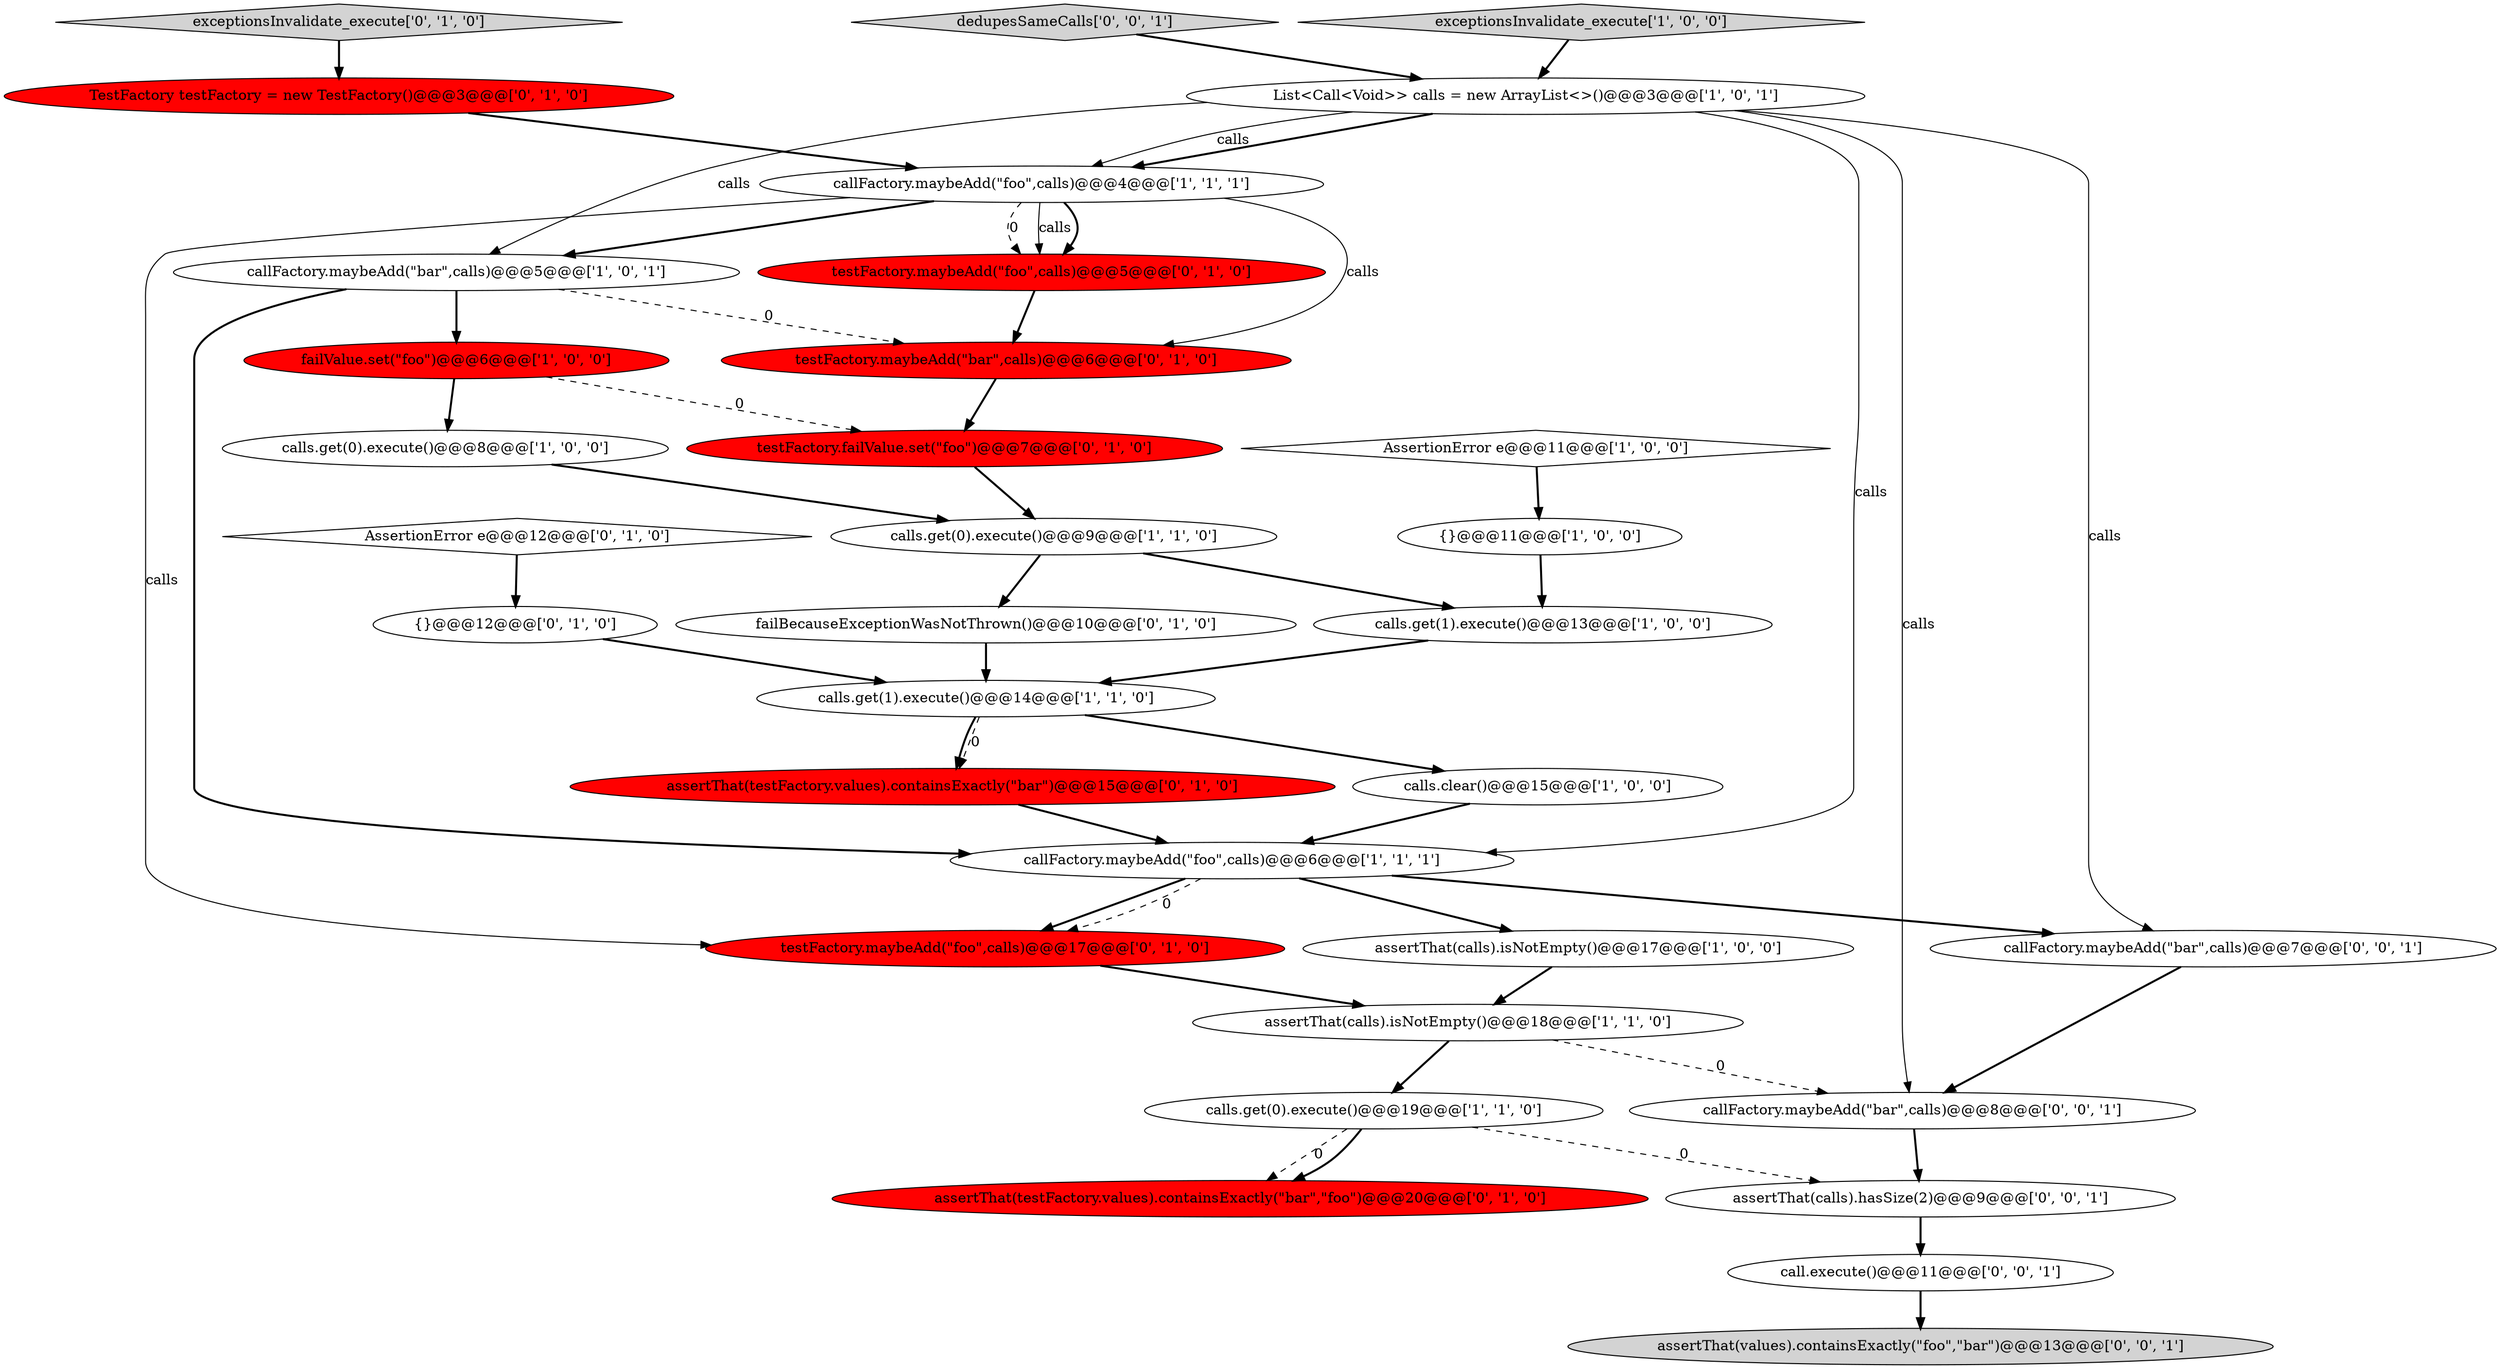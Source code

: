 digraph {
17 [style = filled, label = "failBecauseExceptionWasNotThrown()@@@10@@@['0', '1', '0']", fillcolor = white, shape = ellipse image = "AAA0AAABBB2BBB"];
20 [style = filled, label = "assertThat(testFactory.values).containsExactly(\"bar\")@@@15@@@['0', '1', '0']", fillcolor = red, shape = ellipse image = "AAA1AAABBB2BBB"];
31 [style = filled, label = "assertThat(values).containsExactly(\"foo\",\"bar\")@@@13@@@['0', '0', '1']", fillcolor = lightgray, shape = ellipse image = "AAA0AAABBB3BBB"];
11 [style = filled, label = "callFactory.maybeAdd(\"foo\",calls)@@@4@@@['1', '1', '1']", fillcolor = white, shape = ellipse image = "AAA0AAABBB1BBB"];
13 [style = filled, label = "exceptionsInvalidate_execute['1', '0', '0']", fillcolor = lightgray, shape = diamond image = "AAA0AAABBB1BBB"];
28 [style = filled, label = "call.execute()@@@11@@@['0', '0', '1']", fillcolor = white, shape = ellipse image = "AAA0AAABBB3BBB"];
9 [style = filled, label = "calls.get(0).execute()@@@8@@@['1', '0', '0']", fillcolor = white, shape = ellipse image = "AAA0AAABBB1BBB"];
15 [style = filled, label = "assertThat(calls).isNotEmpty()@@@18@@@['1', '1', '0']", fillcolor = white, shape = ellipse image = "AAA0AAABBB1BBB"];
26 [style = filled, label = "assertThat(testFactory.values).containsExactly(\"bar\",\"foo\")@@@20@@@['0', '1', '0']", fillcolor = red, shape = ellipse image = "AAA1AAABBB2BBB"];
0 [style = filled, label = "callFactory.maybeAdd(\"bar\",calls)@@@5@@@['1', '0', '1']", fillcolor = white, shape = ellipse image = "AAA0AAABBB1BBB"];
24 [style = filled, label = "TestFactory testFactory = new TestFactory()@@@3@@@['0', '1', '0']", fillcolor = red, shape = ellipse image = "AAA1AAABBB2BBB"];
8 [style = filled, label = "calls.get(0).execute()@@@19@@@['1', '1', '0']", fillcolor = white, shape = ellipse image = "AAA0AAABBB1BBB"];
7 [style = filled, label = "calls.get(1).execute()@@@14@@@['1', '1', '0']", fillcolor = white, shape = ellipse image = "AAA0AAABBB1BBB"];
2 [style = filled, label = "calls.get(1).execute()@@@13@@@['1', '0', '0']", fillcolor = white, shape = ellipse image = "AAA0AAABBB1BBB"];
14 [style = filled, label = "calls.clear()@@@15@@@['1', '0', '0']", fillcolor = white, shape = ellipse image = "AAA0AAABBB1BBB"];
3 [style = filled, label = "AssertionError e@@@11@@@['1', '0', '0']", fillcolor = white, shape = diamond image = "AAA0AAABBB1BBB"];
4 [style = filled, label = "failValue.set(\"foo\")@@@6@@@['1', '0', '0']", fillcolor = red, shape = ellipse image = "AAA1AAABBB1BBB"];
32 [style = filled, label = "assertThat(calls).hasSize(2)@@@9@@@['0', '0', '1']", fillcolor = white, shape = ellipse image = "AAA0AAABBB3BBB"];
25 [style = filled, label = "{}@@@12@@@['0', '1', '0']", fillcolor = white, shape = ellipse image = "AAA0AAABBB2BBB"];
23 [style = filled, label = "testFactory.maybeAdd(\"foo\",calls)@@@17@@@['0', '1', '0']", fillcolor = red, shape = ellipse image = "AAA1AAABBB2BBB"];
6 [style = filled, label = "calls.get(0).execute()@@@9@@@['1', '1', '0']", fillcolor = white, shape = ellipse image = "AAA0AAABBB1BBB"];
16 [style = filled, label = "testFactory.maybeAdd(\"foo\",calls)@@@5@@@['0', '1', '0']", fillcolor = red, shape = ellipse image = "AAA1AAABBB2BBB"];
19 [style = filled, label = "testFactory.maybeAdd(\"bar\",calls)@@@6@@@['0', '1', '0']", fillcolor = red, shape = ellipse image = "AAA1AAABBB2BBB"];
5 [style = filled, label = "List<Call<Void>> calls = new ArrayList<>()@@@3@@@['1', '0', '1']", fillcolor = white, shape = ellipse image = "AAA0AAABBB1BBB"];
27 [style = filled, label = "callFactory.maybeAdd(\"bar\",calls)@@@8@@@['0', '0', '1']", fillcolor = white, shape = ellipse image = "AAA0AAABBB3BBB"];
1 [style = filled, label = "callFactory.maybeAdd(\"foo\",calls)@@@6@@@['1', '1', '1']", fillcolor = white, shape = ellipse image = "AAA0AAABBB1BBB"];
18 [style = filled, label = "exceptionsInvalidate_execute['0', '1', '0']", fillcolor = lightgray, shape = diamond image = "AAA0AAABBB2BBB"];
12 [style = filled, label = "assertThat(calls).isNotEmpty()@@@17@@@['1', '0', '0']", fillcolor = white, shape = ellipse image = "AAA0AAABBB1BBB"];
22 [style = filled, label = "testFactory.failValue.set(\"foo\")@@@7@@@['0', '1', '0']", fillcolor = red, shape = ellipse image = "AAA1AAABBB2BBB"];
10 [style = filled, label = "{}@@@11@@@['1', '0', '0']", fillcolor = white, shape = ellipse image = "AAA0AAABBB1BBB"];
21 [style = filled, label = "AssertionError e@@@12@@@['0', '1', '0']", fillcolor = white, shape = diamond image = "AAA0AAABBB2BBB"];
29 [style = filled, label = "callFactory.maybeAdd(\"bar\",calls)@@@7@@@['0', '0', '1']", fillcolor = white, shape = ellipse image = "AAA0AAABBB3BBB"];
30 [style = filled, label = "dedupesSameCalls['0', '0', '1']", fillcolor = lightgray, shape = diamond image = "AAA0AAABBB3BBB"];
6->17 [style = bold, label=""];
4->9 [style = bold, label=""];
11->16 [style = bold, label=""];
5->1 [style = solid, label="calls"];
18->24 [style = bold, label=""];
11->23 [style = solid, label="calls"];
27->32 [style = bold, label=""];
11->19 [style = solid, label="calls"];
5->0 [style = solid, label="calls"];
11->16 [style = dashed, label="0"];
0->19 [style = dashed, label="0"];
28->31 [style = bold, label=""];
12->15 [style = bold, label=""];
23->15 [style = bold, label=""];
8->32 [style = dashed, label="0"];
7->20 [style = dashed, label="0"];
4->22 [style = dashed, label="0"];
7->20 [style = bold, label=""];
21->25 [style = bold, label=""];
20->1 [style = bold, label=""];
16->19 [style = bold, label=""];
25->7 [style = bold, label=""];
14->1 [style = bold, label=""];
1->23 [style = bold, label=""];
9->6 [style = bold, label=""];
7->14 [style = bold, label=""];
6->2 [style = bold, label=""];
17->7 [style = bold, label=""];
3->10 [style = bold, label=""];
29->27 [style = bold, label=""];
11->0 [style = bold, label=""];
30->5 [style = bold, label=""];
0->4 [style = bold, label=""];
24->11 [style = bold, label=""];
0->1 [style = bold, label=""];
1->12 [style = bold, label=""];
13->5 [style = bold, label=""];
5->27 [style = solid, label="calls"];
10->2 [style = bold, label=""];
5->11 [style = bold, label=""];
15->27 [style = dashed, label="0"];
2->7 [style = bold, label=""];
1->29 [style = bold, label=""];
5->11 [style = solid, label="calls"];
8->26 [style = dashed, label="0"];
19->22 [style = bold, label=""];
32->28 [style = bold, label=""];
11->16 [style = solid, label="calls"];
5->29 [style = solid, label="calls"];
15->8 [style = bold, label=""];
1->23 [style = dashed, label="0"];
22->6 [style = bold, label=""];
8->26 [style = bold, label=""];
}

